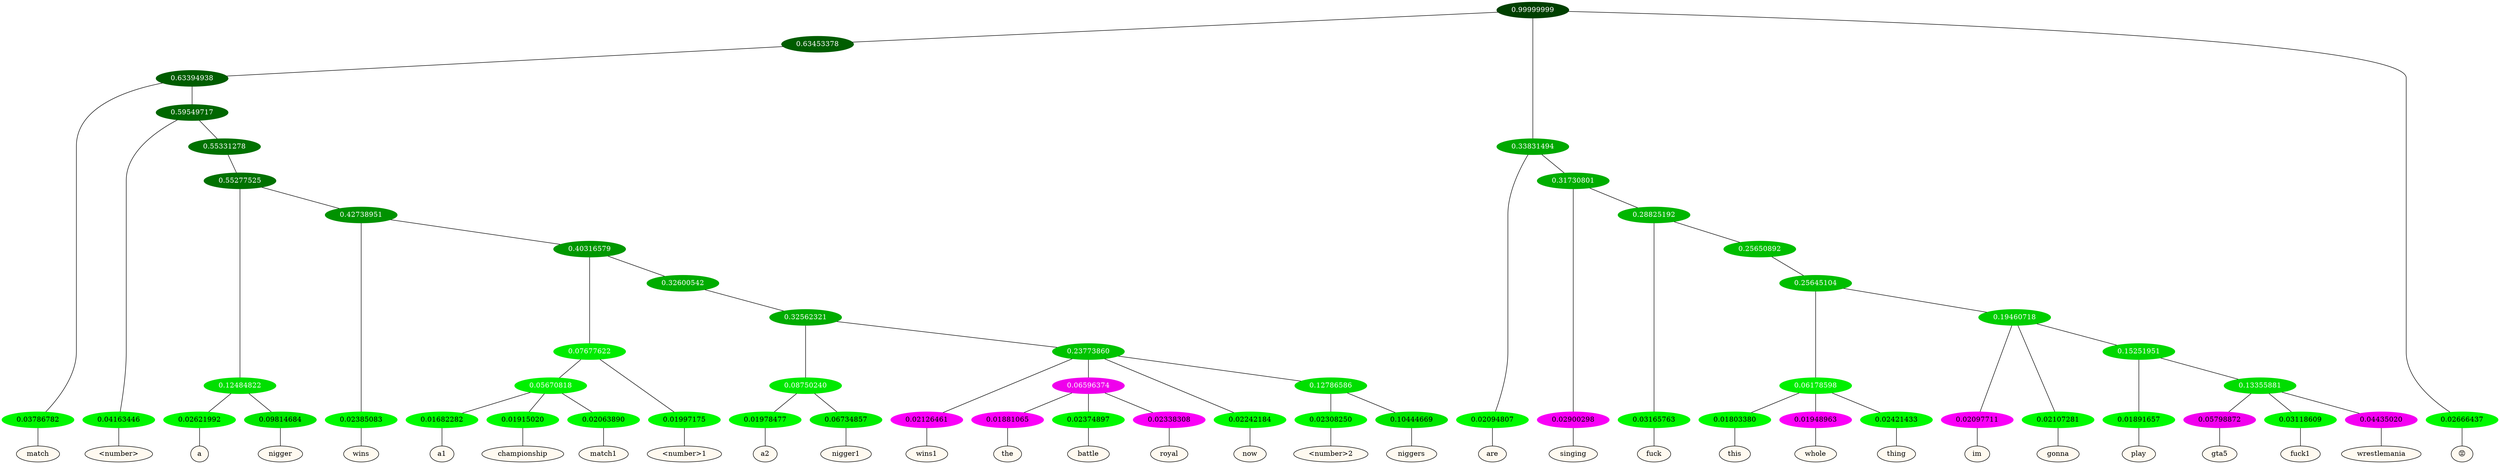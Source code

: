 graph {
	node [format=png height=0.15 nodesep=0.001 ordering=out overlap=prism overlap_scaling=0.01 ranksep=0.001 ratio=0.2 style=filled width=0.15]
	{
		rank=same
		a_w_7 [label=match color=black fillcolor=floralwhite style="filled,solid"]
		a_w_11 [label="\<number\>" color=black fillcolor=floralwhite style="filled,solid"]
		a_w_21 [label=a color=black fillcolor=floralwhite style="filled,solid"]
		a_w_22 [label=nigger color=black fillcolor=floralwhite style="filled,solid"]
		a_w_23 [label=wins color=black fillcolor=floralwhite style="filled,solid"]
		a_w_41 [label=a1 color=black fillcolor=floralwhite style="filled,solid"]
		a_w_42 [label=championship color=black fillcolor=floralwhite style="filled,solid"]
		a_w_43 [label=match1 color=black fillcolor=floralwhite style="filled,solid"]
		a_w_36 [label="\<number\>1" color=black fillcolor=floralwhite style="filled,solid"]
		a_w_46 [label=a2 color=black fillcolor=floralwhite style="filled,solid"]
		a_w_47 [label=nigger1 color=black fillcolor=floralwhite style="filled,solid"]
		a_w_48 [label=wins1 color=black fillcolor=floralwhite style="filled,solid"]
		a_w_52 [label=the color=black fillcolor=floralwhite style="filled,solid"]
		a_w_53 [label=battle color=black fillcolor=floralwhite style="filled,solid"]
		a_w_54 [label=royal color=black fillcolor=floralwhite style="filled,solid"]
		a_w_50 [label=now color=black fillcolor=floralwhite style="filled,solid"]
		a_w_55 [label="\<number\>2" color=black fillcolor=floralwhite style="filled,solid"]
		a_w_56 [label=niggers color=black fillcolor=floralwhite style="filled,solid"]
		a_w_5 [label=are color=black fillcolor=floralwhite style="filled,solid"]
		a_w_9 [label=singing color=black fillcolor=floralwhite style="filled,solid"]
		a_w_13 [label=fuck color=black fillcolor=floralwhite style="filled,solid"]
		a_w_25 [label=this color=black fillcolor=floralwhite style="filled,solid"]
		a_w_26 [label=whole color=black fillcolor=floralwhite style="filled,solid"]
		a_w_27 [label=thing color=black fillcolor=floralwhite style="filled,solid"]
		a_w_28 [label=im color=black fillcolor=floralwhite style="filled,solid"]
		a_w_29 [label=gonna color=black fillcolor=floralwhite style="filled,solid"]
		a_w_33 [label=play color=black fillcolor=floralwhite style="filled,solid"]
		a_w_38 [label=gta5 color=black fillcolor=floralwhite style="filled,solid"]
		a_w_39 [label=fuck1 color=black fillcolor=floralwhite style="filled,solid"]
		a_w_40 [label=wrestlemania color=black fillcolor=floralwhite style="filled,solid"]
		a_w_3 [label="😡" color=black fillcolor=floralwhite style="filled,solid"]
	}
	a_n_7 -- a_w_7
	a_n_11 -- a_w_11
	a_n_21 -- a_w_21
	a_n_22 -- a_w_22
	a_n_23 -- a_w_23
	a_n_41 -- a_w_41
	a_n_42 -- a_w_42
	a_n_43 -- a_w_43
	a_n_36 -- a_w_36
	a_n_46 -- a_w_46
	a_n_47 -- a_w_47
	a_n_48 -- a_w_48
	a_n_52 -- a_w_52
	a_n_53 -- a_w_53
	a_n_54 -- a_w_54
	a_n_50 -- a_w_50
	a_n_55 -- a_w_55
	a_n_56 -- a_w_56
	a_n_5 -- a_w_5
	a_n_9 -- a_w_9
	a_n_13 -- a_w_13
	a_n_25 -- a_w_25
	a_n_26 -- a_w_26
	a_n_27 -- a_w_27
	a_n_28 -- a_w_28
	a_n_29 -- a_w_29
	a_n_33 -- a_w_33
	a_n_38 -- a_w_38
	a_n_39 -- a_w_39
	a_n_40 -- a_w_40
	a_n_3 -- a_w_3
	{
		rank=same
		a_n_7 [label=0.03786782 color="0.334 1.000 0.962" fontcolor=black]
		a_n_11 [label=0.04163446 color="0.334 1.000 0.958" fontcolor=black]
		a_n_21 [label=0.02621992 color="0.334 1.000 0.974" fontcolor=black]
		a_n_22 [label=0.09814684 color="0.334 1.000 0.902" fontcolor=black]
		a_n_23 [label=0.02385083 color="0.334 1.000 0.976" fontcolor=black]
		a_n_41 [label=0.01682282 color="0.334 1.000 0.983" fontcolor=black]
		a_n_42 [label=0.01915020 color="0.334 1.000 0.981" fontcolor=black]
		a_n_43 [label=0.02063890 color="0.334 1.000 0.979" fontcolor=black]
		a_n_36 [label=0.01997175 color="0.334 1.000 0.980" fontcolor=black]
		a_n_46 [label=0.01978477 color="0.334 1.000 0.980" fontcolor=black]
		a_n_47 [label=0.06734857 color="0.334 1.000 0.933" fontcolor=black]
		a_n_48 [label=0.02126461 color="0.835 1.000 0.979" fontcolor=black]
		a_n_52 [label=0.01881065 color="0.835 1.000 0.981" fontcolor=black]
		a_n_53 [label=0.02374897 color="0.334 1.000 0.976" fontcolor=black]
		a_n_54 [label=0.02338308 color="0.835 1.000 0.977" fontcolor=black]
		a_n_50 [label=0.02242184 color="0.334 1.000 0.978" fontcolor=black]
		a_n_55 [label=0.02308250 color="0.334 1.000 0.977" fontcolor=black]
		a_n_56 [label=0.10444669 color="0.334 1.000 0.896" fontcolor=black]
		a_n_5 [label=0.02094807 color="0.334 1.000 0.979" fontcolor=black]
		a_n_9 [label=0.02900298 color="0.835 1.000 0.971" fontcolor=black]
		a_n_13 [label=0.03165763 color="0.334 1.000 0.968" fontcolor=black]
		a_n_25 [label=0.01803380 color="0.334 1.000 0.982" fontcolor=black]
		a_n_26 [label=0.01948963 color="0.835 1.000 0.981" fontcolor=black]
		a_n_27 [label=0.02421433 color="0.334 1.000 0.976" fontcolor=black]
		a_n_28 [label=0.02097711 color="0.835 1.000 0.979" fontcolor=black]
		a_n_29 [label=0.02107281 color="0.334 1.000 0.979" fontcolor=black]
		a_n_33 [label=0.01891657 color="0.334 1.000 0.981" fontcolor=black]
		a_n_38 [label=0.05798872 color="0.835 1.000 0.942" fontcolor=black]
		a_n_39 [label=0.03118609 color="0.334 1.000 0.969" fontcolor=black]
		a_n_40 [label=0.04435020 color="0.835 1.000 0.956" fontcolor=black]
		a_n_3 [label=0.02666437 color="0.334 1.000 0.973" fontcolor=black]
	}
	a_n_0 [label=0.99999999 color="0.334 1.000 0.250" fontcolor=grey99]
	a_n_1 [label=0.63453378 color="0.334 1.000 0.365" fontcolor=grey99]
	a_n_0 -- a_n_1
	a_n_2 [label=0.33831494 color="0.334 1.000 0.662" fontcolor=grey99]
	a_n_0 -- a_n_2
	a_n_0 -- a_n_3
	a_n_4 [label=0.63394938 color="0.334 1.000 0.366" fontcolor=grey99]
	a_n_1 -- a_n_4
	a_n_2 -- a_n_5
	a_n_6 [label=0.31730801 color="0.334 1.000 0.683" fontcolor=grey99]
	a_n_2 -- a_n_6
	a_n_4 -- a_n_7
	a_n_8 [label=0.59549717 color="0.334 1.000 0.405" fontcolor=grey99]
	a_n_4 -- a_n_8
	a_n_6 -- a_n_9
	a_n_10 [label=0.28825192 color="0.334 1.000 0.712" fontcolor=grey99]
	a_n_6 -- a_n_10
	a_n_8 -- a_n_11
	a_n_12 [label=0.55331278 color="0.334 1.000 0.447" fontcolor=grey99]
	a_n_8 -- a_n_12
	a_n_10 -- a_n_13
	a_n_14 [label=0.25650892 color="0.334 1.000 0.743" fontcolor=grey99]
	a_n_10 -- a_n_14
	a_n_15 [label=0.55277525 color="0.334 1.000 0.447" fontcolor=grey99]
	a_n_12 -- a_n_15
	a_n_16 [label=0.25645104 color="0.334 1.000 0.744" fontcolor=grey99]
	a_n_14 -- a_n_16
	a_n_17 [label=0.12484822 color="0.334 1.000 0.875" fontcolor=grey99]
	a_n_15 -- a_n_17
	a_n_18 [label=0.42738951 color="0.334 1.000 0.573" fontcolor=grey99]
	a_n_15 -- a_n_18
	a_n_19 [label=0.06178598 color="0.334 1.000 0.938" fontcolor=grey99]
	a_n_16 -- a_n_19
	a_n_20 [label=0.19460718 color="0.334 1.000 0.805" fontcolor=grey99]
	a_n_16 -- a_n_20
	a_n_17 -- a_n_21
	a_n_17 -- a_n_22
	a_n_18 -- a_n_23
	a_n_24 [label=0.40316579 color="0.334 1.000 0.597" fontcolor=grey99]
	a_n_18 -- a_n_24
	a_n_19 -- a_n_25
	a_n_19 -- a_n_26
	a_n_19 -- a_n_27
	a_n_20 -- a_n_28
	a_n_20 -- a_n_29
	a_n_30 [label=0.15251951 color="0.334 1.000 0.847" fontcolor=grey99]
	a_n_20 -- a_n_30
	a_n_31 [label=0.07677622 color="0.334 1.000 0.923" fontcolor=grey99]
	a_n_24 -- a_n_31
	a_n_32 [label=0.32600542 color="0.334 1.000 0.674" fontcolor=grey99]
	a_n_24 -- a_n_32
	a_n_30 -- a_n_33
	a_n_34 [label=0.13355881 color="0.334 1.000 0.866" fontcolor=grey99]
	a_n_30 -- a_n_34
	a_n_35 [label=0.05670818 color="0.334 1.000 0.943" fontcolor=grey99]
	a_n_31 -- a_n_35
	a_n_31 -- a_n_36
	a_n_37 [label=0.32562321 color="0.334 1.000 0.674" fontcolor=grey99]
	a_n_32 -- a_n_37
	a_n_34 -- a_n_38
	a_n_34 -- a_n_39
	a_n_34 -- a_n_40
	a_n_35 -- a_n_41
	a_n_35 -- a_n_42
	a_n_35 -- a_n_43
	a_n_44 [label=0.08750240 color="0.334 1.000 0.912" fontcolor=grey99]
	a_n_37 -- a_n_44
	a_n_45 [label=0.23773860 color="0.334 1.000 0.762" fontcolor=grey99]
	a_n_37 -- a_n_45
	a_n_44 -- a_n_46
	a_n_44 -- a_n_47
	a_n_45 -- a_n_48
	a_n_49 [label=0.06596374 color="0.835 1.000 0.934" fontcolor=grey99]
	a_n_45 -- a_n_49
	a_n_45 -- a_n_50
	a_n_51 [label=0.12786586 color="0.334 1.000 0.872" fontcolor=grey99]
	a_n_45 -- a_n_51
	a_n_49 -- a_n_52
	a_n_49 -- a_n_53
	a_n_49 -- a_n_54
	a_n_51 -- a_n_55
	a_n_51 -- a_n_56
}
